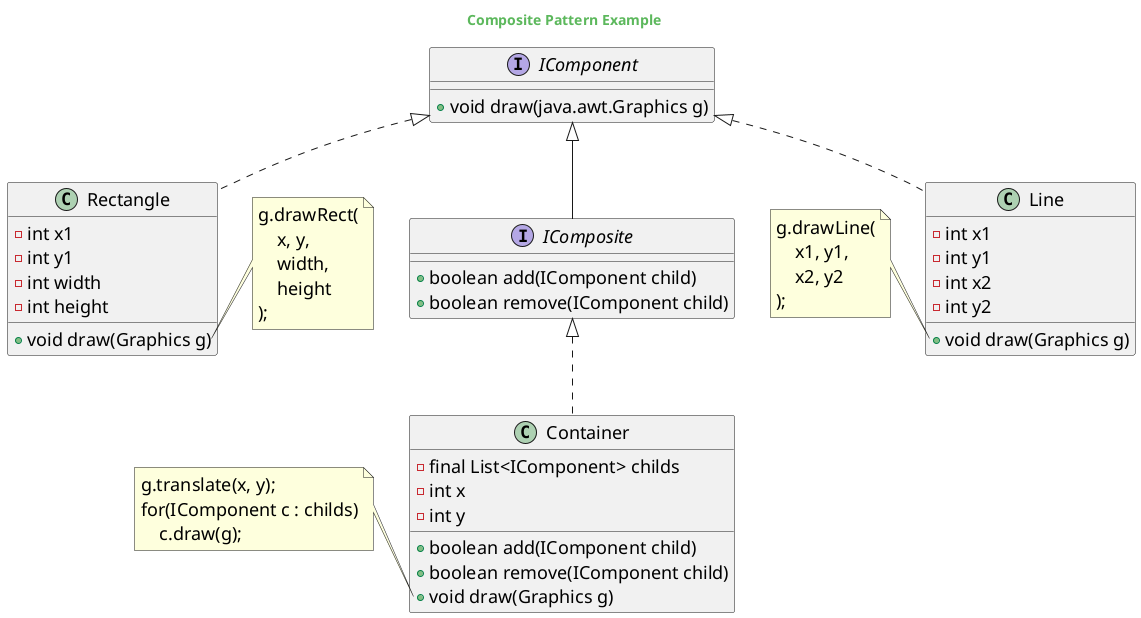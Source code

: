 @startuml
skinparam backgroundcolor transparent
skinparam classFontSize 18
skinparam noteFontSize 18
skinparam arrowFontSize 18
skinparam classAttributeFontSize 18

skinparam titleFontColor #5cb85c

Title Composite Pattern Example

'class java.awt.Graphics

interface IComponent {
    + void draw(java.awt.Graphics g)
}

'IComponent --> java.awt.Graphics: use

interface IComposite extends IComponent{
    + boolean add(IComponent child)
    + boolean remove(IComponent child)
}

class Container implements IComposite{
    - final List<IComponent> childs
    - int x
    - int y
'    + Container(int x, int y)
    + boolean add(IComponent child)
    + boolean remove(IComponent child)
    + void draw(Graphics g)
}

class Line implements IComponent{
    - int x1
    - int y1
    - int x2
    - int y2
'    + Line(int x1, int y1, int x2, int y2)
    + void draw(Graphics g)
}

class Rectangle implements IComponent{
    - int x1
    - int y1
    - int width
    - int height
'    + Rectangle(int x, int y, int width, int height)
    + void draw(Graphics g)
}

note left of Container::draw
    g.translate(x, y);
    for(IComponent c : childs)
        c.draw(g);
end note

note left of Line::draw
    g.drawLine(
        x1, y1,
        x2, y2
    );
end note

note right of Rectangle::draw
    g.drawRect(
        x, y,
        width,
        height
    );
end note

@enduml
